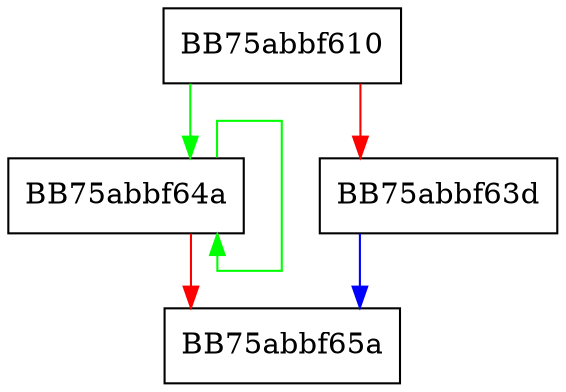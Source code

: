 digraph SSE_psrlw_NQ {
  node [shape="box"];
  graph [splines=ortho];
  BB75abbf610 -> BB75abbf64a [color="green"];
  BB75abbf610 -> BB75abbf63d [color="red"];
  BB75abbf63d -> BB75abbf65a [color="blue"];
  BB75abbf64a -> BB75abbf64a [color="green"];
  BB75abbf64a -> BB75abbf65a [color="red"];
}